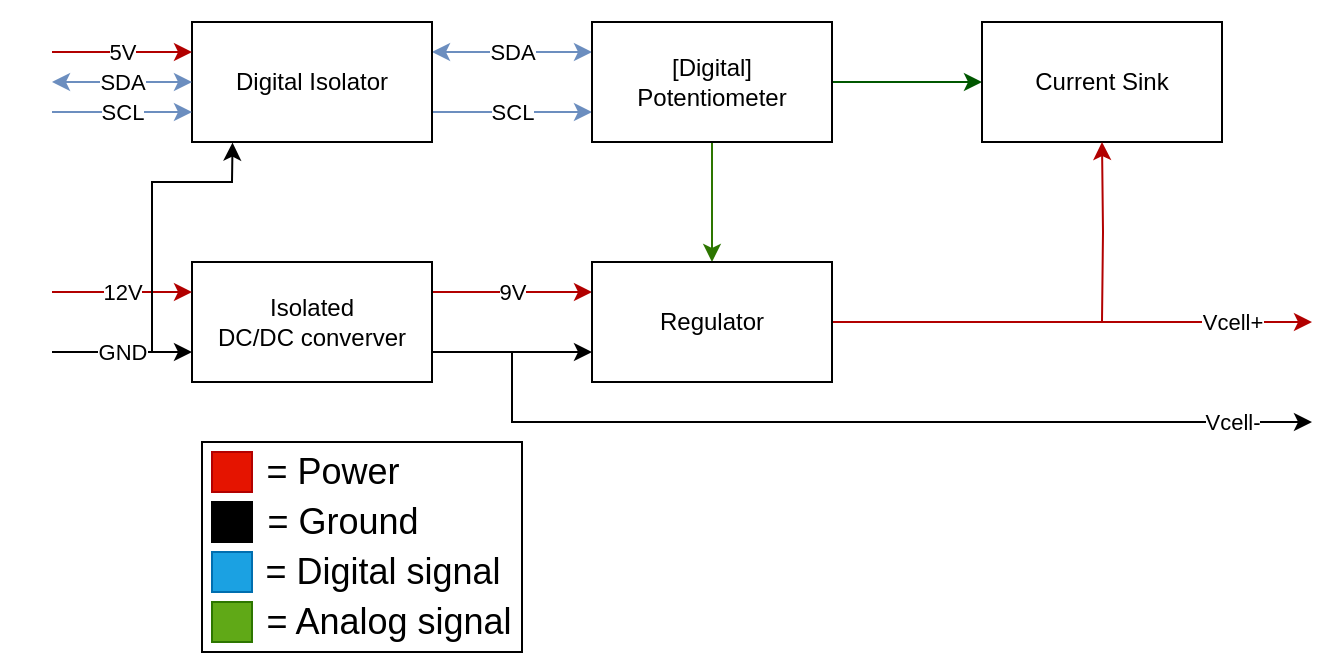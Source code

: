 <mxfile version="13.6.2" type="device"><diagram name="Page-1" id="2Q7Ed3Z00agv3i-dZjHr"><mxGraphModel dx="362" dy="269" grid="1" gridSize="5" guides="1" tooltips="1" connect="1" arrows="1" fold="1" page="1" pageScale="1" pageWidth="850" pageHeight="1100" math="0" shadow="0"><root><mxCell id="0"/><mxCell id="1" parent="0"/><mxCell id="WJuSaZVQ6Wn8nmbrxqQp-33" style="edgeStyle=orthogonalEdgeStyle;rounded=0;orthogonalLoop=1;jettySize=auto;html=1;exitX=0;exitY=0.5;exitDx=0;exitDy=0;entryX=0;entryY=0.5;entryDx=0;entryDy=0;" parent="1" edge="1"><mxGeometry relative="1" as="geometry"><Array as="points"><mxPoint x="350" y="395"/><mxPoint x="350" y="180"/></Array><mxPoint x="422.5" y="180" as="targetPoint"/></mxGeometry></mxCell><mxCell id="8TsOYofPS2r_auuM56O3-3" style="edgeStyle=orthogonalEdgeStyle;rounded=0;orthogonalLoop=1;jettySize=auto;html=1;exitX=0.5;exitY=1;exitDx=0;exitDy=0;" parent="1" edge="1"><mxGeometry relative="1" as="geometry"><mxPoint x="370.0" y="160" as="sourcePoint"/><mxPoint x="370.0" y="160" as="targetPoint"/></mxGeometry></mxCell><mxCell id="8TsOYofPS2r_auuM56O3-32" value="" style="ellipse;whiteSpace=wrap;html=1;aspect=fixed;" parent="1" vertex="1"><mxGeometry height="10" as="geometry"/></mxCell><mxCell id="O9ef-VLYgdmY0MRlHsCN-6" value="SDA" style="edgeStyle=orthogonalEdgeStyle;rounded=0;orthogonalLoop=1;jettySize=auto;html=1;exitX=1;exitY=0.25;exitDx=0;exitDy=0;entryX=0;entryY=0.25;entryDx=0;entryDy=0;fillColor=#dae8fc;strokeColor=#6c8ebf;startArrow=classic;startFill=1;" edge="1" parent="1" source="O9ef-VLYgdmY0MRlHsCN-1" target="O9ef-VLYgdmY0MRlHsCN-2"><mxGeometry relative="1" as="geometry"><mxPoint as="offset"/></mxGeometry></mxCell><mxCell id="O9ef-VLYgdmY0MRlHsCN-7" value="SCL" style="edgeStyle=orthogonalEdgeStyle;rounded=0;orthogonalLoop=1;jettySize=auto;html=1;exitX=1;exitY=0.75;exitDx=0;exitDy=0;entryX=0;entryY=0.75;entryDx=0;entryDy=0;fillColor=#dae8fc;strokeColor=#6c8ebf;" edge="1" parent="1" source="O9ef-VLYgdmY0MRlHsCN-1" target="O9ef-VLYgdmY0MRlHsCN-2"><mxGeometry relative="1" as="geometry"><mxPoint as="offset"/></mxGeometry></mxCell><mxCell id="O9ef-VLYgdmY0MRlHsCN-1" value="Digital Isolator" style="rounded=0;whiteSpace=wrap;html=1;" vertex="1" parent="1"><mxGeometry x="95" y="10" width="120" height="60" as="geometry"/></mxCell><mxCell id="O9ef-VLYgdmY0MRlHsCN-9" style="edgeStyle=orthogonalEdgeStyle;rounded=0;orthogonalLoop=1;jettySize=auto;html=1;exitX=1;exitY=0.5;exitDx=0;exitDy=0;entryX=0;entryY=0.5;entryDx=0;entryDy=0;fillColor=#008a00;strokeColor=#005700;" edge="1" parent="1" source="O9ef-VLYgdmY0MRlHsCN-2" target="O9ef-VLYgdmY0MRlHsCN-3"><mxGeometry relative="1" as="geometry"/></mxCell><mxCell id="O9ef-VLYgdmY0MRlHsCN-10" style="edgeStyle=orthogonalEdgeStyle;rounded=0;orthogonalLoop=1;jettySize=auto;html=1;exitX=0.5;exitY=1;exitDx=0;exitDy=0;entryX=0.5;entryY=0;entryDx=0;entryDy=0;fillColor=#60a917;strokeColor=#2D7600;" edge="1" parent="1" source="O9ef-VLYgdmY0MRlHsCN-2" target="O9ef-VLYgdmY0MRlHsCN-5"><mxGeometry relative="1" as="geometry"/></mxCell><mxCell id="O9ef-VLYgdmY0MRlHsCN-2" value="[Digital] Potentiometer" style="rounded=0;whiteSpace=wrap;html=1;" vertex="1" parent="1"><mxGeometry x="295" y="10" width="120" height="60" as="geometry"/></mxCell><mxCell id="O9ef-VLYgdmY0MRlHsCN-3" value="Current Sink" style="rounded=0;whiteSpace=wrap;html=1;" vertex="1" parent="1"><mxGeometry x="490" y="10" width="120" height="60" as="geometry"/></mxCell><mxCell id="O9ef-VLYgdmY0MRlHsCN-11" value="9V" style="edgeStyle=orthogonalEdgeStyle;rounded=0;orthogonalLoop=1;jettySize=auto;html=1;exitX=1;exitY=0.25;exitDx=0;exitDy=0;entryX=0;entryY=0.25;entryDx=0;entryDy=0;fillColor=#e51400;strokeColor=#B20000;" edge="1" parent="1" source="O9ef-VLYgdmY0MRlHsCN-4" target="O9ef-VLYgdmY0MRlHsCN-5"><mxGeometry relative="1" as="geometry"><mxPoint as="offset"/></mxGeometry></mxCell><mxCell id="O9ef-VLYgdmY0MRlHsCN-12" value="" style="edgeStyle=orthogonalEdgeStyle;rounded=0;orthogonalLoop=1;jettySize=auto;html=1;exitX=1;exitY=0.75;exitDx=0;exitDy=0;entryX=0;entryY=0.75;entryDx=0;entryDy=0;" edge="1" parent="1" source="O9ef-VLYgdmY0MRlHsCN-4" target="O9ef-VLYgdmY0MRlHsCN-5"><mxGeometry x="1" y="-191" relative="1" as="geometry"><mxPoint x="160" y="-86" as="offset"/></mxGeometry></mxCell><mxCell id="O9ef-VLYgdmY0MRlHsCN-18" style="edgeStyle=orthogonalEdgeStyle;rounded=0;orthogonalLoop=1;jettySize=auto;html=1;exitX=1;exitY=0.75;exitDx=0;exitDy=0;startArrow=none;startFill=0;" edge="1" parent="1" source="O9ef-VLYgdmY0MRlHsCN-4"><mxGeometry relative="1" as="geometry"><mxPoint x="655" y="210" as="targetPoint"/><Array as="points"><mxPoint x="255" y="175"/><mxPoint x="255" y="210"/></Array></mxGeometry></mxCell><mxCell id="O9ef-VLYgdmY0MRlHsCN-20" value="Vcell-" style="edgeLabel;html=1;align=center;verticalAlign=middle;resizable=0;points=[];" vertex="1" connectable="0" parent="O9ef-VLYgdmY0MRlHsCN-18"><mxGeometry x="0.554" relative="1" as="geometry"><mxPoint x="66" as="offset"/></mxGeometry></mxCell><mxCell id="O9ef-VLYgdmY0MRlHsCN-4" value="Isolated &lt;br&gt;DC/DC converver" style="rounded=0;whiteSpace=wrap;html=1;" vertex="1" parent="1"><mxGeometry x="95" y="130" width="120" height="60" as="geometry"/></mxCell><mxCell id="O9ef-VLYgdmY0MRlHsCN-19" value="Vcell+" style="edgeStyle=orthogonalEdgeStyle;rounded=0;orthogonalLoop=1;jettySize=auto;html=1;exitX=1;exitY=0.5;exitDx=0;exitDy=0;startArrow=none;startFill=0;fillColor=#e51400;strokeColor=#B20000;" edge="1" parent="1" source="O9ef-VLYgdmY0MRlHsCN-5"><mxGeometry x="0.667" relative="1" as="geometry"><mxPoint x="655" y="160" as="targetPoint"/><mxPoint as="offset"/></mxGeometry></mxCell><mxCell id="O9ef-VLYgdmY0MRlHsCN-22" style="edgeStyle=orthogonalEdgeStyle;rounded=0;orthogonalLoop=1;jettySize=auto;html=1;entryX=0.5;entryY=1;entryDx=0;entryDy=0;startArrow=none;startFill=0;fillColor=#e51400;strokeColor=#B20000;" edge="1" parent="1" target="O9ef-VLYgdmY0MRlHsCN-3"><mxGeometry relative="1" as="geometry"><mxPoint x="550" y="160" as="sourcePoint"/></mxGeometry></mxCell><mxCell id="O9ef-VLYgdmY0MRlHsCN-5" value="Regulator" style="rounded=0;whiteSpace=wrap;html=1;" vertex="1" parent="1"><mxGeometry x="295" y="130" width="120" height="60" as="geometry"/></mxCell><mxCell id="O9ef-VLYgdmY0MRlHsCN-13" value="5V" style="endArrow=classic;html=1;entryX=0;entryY=0.25;entryDx=0;entryDy=0;fillColor=#e51400;strokeColor=#B20000;" edge="1" parent="1" target="O9ef-VLYgdmY0MRlHsCN-1"><mxGeometry width="50" height="50" relative="1" as="geometry"><mxPoint x="25" y="25" as="sourcePoint"/><mxPoint x="165" y="40" as="targetPoint"/></mxGeometry></mxCell><mxCell id="O9ef-VLYgdmY0MRlHsCN-14" value="SDA" style="endArrow=classic;html=1;entryX=0;entryY=0.5;entryDx=0;entryDy=0;fillColor=#dae8fc;strokeColor=#6c8ebf;startArrow=classic;startFill=1;" edge="1" parent="1" target="O9ef-VLYgdmY0MRlHsCN-1"><mxGeometry width="50" height="50" relative="1" as="geometry"><mxPoint x="25" y="40" as="sourcePoint"/><mxPoint x="165" y="40" as="targetPoint"/></mxGeometry></mxCell><mxCell id="O9ef-VLYgdmY0MRlHsCN-17" value="SCL" style="endArrow=classic;html=1;entryX=0;entryY=0.75;entryDx=0;entryDy=0;fillColor=#dae8fc;strokeColor=#6c8ebf;" edge="1" parent="1" target="O9ef-VLYgdmY0MRlHsCN-1"><mxGeometry width="50" height="50" relative="1" as="geometry"><mxPoint x="25" y="55" as="sourcePoint"/><mxPoint x="165" y="40" as="targetPoint"/></mxGeometry></mxCell><mxCell id="O9ef-VLYgdmY0MRlHsCN-23" value="12V" style="endArrow=classic;html=1;entryX=0;entryY=0.25;entryDx=0;entryDy=0;fillColor=#e51400;strokeColor=#B20000;" edge="1" parent="1" target="O9ef-VLYgdmY0MRlHsCN-4"><mxGeometry width="50" height="50" relative="1" as="geometry"><mxPoint x="25" y="145" as="sourcePoint"/><mxPoint x="165" y="40" as="targetPoint"/></mxGeometry></mxCell><mxCell id="O9ef-VLYgdmY0MRlHsCN-24" value="GND" style="endArrow=classic;html=1;entryX=0;entryY=0.75;entryDx=0;entryDy=0;" edge="1" parent="1" target="O9ef-VLYgdmY0MRlHsCN-4"><mxGeometry width="50" height="50" relative="1" as="geometry"><mxPoint x="25" y="175" as="sourcePoint"/><mxPoint x="165" y="40" as="targetPoint"/></mxGeometry></mxCell><mxCell id="O9ef-VLYgdmY0MRlHsCN-25" value="" style="endArrow=classic;html=1;entryX=0.169;entryY=1.005;entryDx=0;entryDy=0;entryPerimeter=0;rounded=0;" edge="1" parent="1" target="O9ef-VLYgdmY0MRlHsCN-1"><mxGeometry width="50" height="50" relative="1" as="geometry"><mxPoint x="75" y="175" as="sourcePoint"/><mxPoint x="165" y="40" as="targetPoint"/><Array as="points"><mxPoint x="75" y="90"/><mxPoint x="115" y="90"/></Array></mxGeometry></mxCell><mxCell id="O9ef-VLYgdmY0MRlHsCN-26" value="" style="rounded=0;whiteSpace=wrap;html=1;" vertex="1" parent="1"><mxGeometry x="100" y="220" width="160" height="105" as="geometry"/></mxCell><mxCell id="O9ef-VLYgdmY0MRlHsCN-27" value="" style="whiteSpace=wrap;html=1;aspect=fixed;fillColor=#e51400;strokeColor=#B20000;fontColor=#ffffff;" vertex="1" parent="1"><mxGeometry x="105" y="225" width="20" height="20" as="geometry"/></mxCell><mxCell id="O9ef-VLYgdmY0MRlHsCN-30" value="" style="whiteSpace=wrap;html=1;aspect=fixed;fillColor=#000000;" vertex="1" parent="1"><mxGeometry x="105" y="250" width="20" height="20" as="geometry"/></mxCell><mxCell id="O9ef-VLYgdmY0MRlHsCN-31" value="" style="whiteSpace=wrap;html=1;aspect=fixed;fillColor=#1ba1e2;strokeColor=#006EAF;fontColor=#ffffff;" vertex="1" parent="1"><mxGeometry x="105" y="275" width="20" height="20" as="geometry"/></mxCell><mxCell id="O9ef-VLYgdmY0MRlHsCN-32" value="&lt;font style=&quot;font-size: 18px&quot;&gt;= Power&lt;/font&gt;" style="text;html=1;align=center;verticalAlign=middle;resizable=0;points=[];autosize=1;" vertex="1" parent="1"><mxGeometry x="125" y="222.5" width="80" height="25" as="geometry"/></mxCell><mxCell id="O9ef-VLYgdmY0MRlHsCN-33" value="&lt;font style=&quot;font-size: 18px&quot;&gt;= Ground&lt;/font&gt;" style="text;html=1;align=center;verticalAlign=middle;resizable=0;points=[];autosize=1;" vertex="1" parent="1"><mxGeometry x="125" y="247.5" width="90" height="25" as="geometry"/></mxCell><mxCell id="O9ef-VLYgdmY0MRlHsCN-34" value="&lt;font style=&quot;font-size: 18px&quot;&gt;= Digital signal&lt;/font&gt;" style="text;html=1;align=center;verticalAlign=middle;resizable=0;points=[];autosize=1;" vertex="1" parent="1"><mxGeometry x="125" y="272.5" width="130" height="25" as="geometry"/></mxCell><mxCell id="O9ef-VLYgdmY0MRlHsCN-35" value="" style="whiteSpace=wrap;html=1;aspect=fixed;fillColor=#60a917;strokeColor=#2D7600;fontColor=#ffffff;" vertex="1" parent="1"><mxGeometry x="105" y="300" width="20" height="20" as="geometry"/></mxCell><mxCell id="O9ef-VLYgdmY0MRlHsCN-36" value="&lt;font style=&quot;font-size: 18px&quot;&gt;= Analog signal&lt;/font&gt;" style="text;html=1;align=center;verticalAlign=middle;resizable=0;points=[];autosize=1;" vertex="1" parent="1"><mxGeometry x="125" y="297.5" width="135" height="25" as="geometry"/></mxCell></root></mxGraphModel></diagram></mxfile>